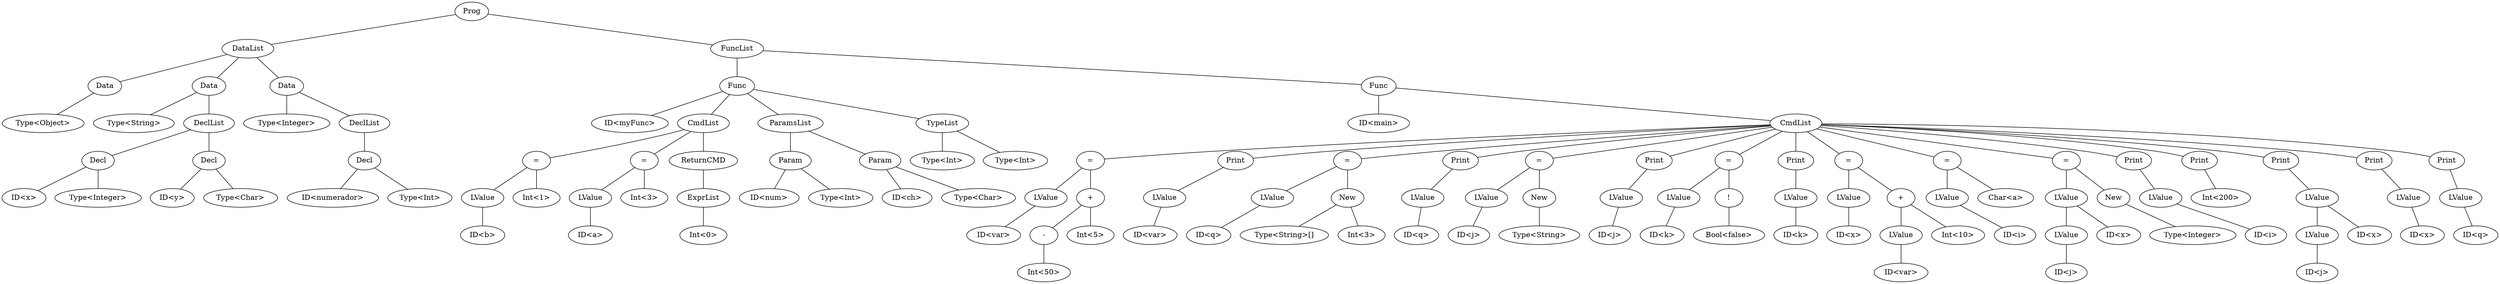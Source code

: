 graph program {
117 [label=Prog]
117--2
2 [label=DataList]
2--1
1 [label= "Data"]
1--0
0 [label="Type<Object>"]
2--12
12 [label= "Data"]
12--11
11 [label="Type<String>"]
12--7
7 [label=DeclList]
7--6
6 [label="Decl"]
6--5
5 [label="ID<x>"]
6--4
4 [label="Type<Integer>"]
7--10
10 [label="Decl"]
10--9
9 [label="ID<y>"]
10--8
8 [label="Type<Char>"]
2--18
18 [label= "Data"]
18--17
17 [label="Type<Integer>"]
18--16
16 [label=DeclList]
16--15
15 [label="Decl"]
15--14
14 [label="ID<numerador>"]
15--13
13 [label="Type<Int>"]
117--43
43 [label=FuncList]
43--42
42 [label="Func"]
42--41
41 [label="ID<myFunc>"]
42--33
33 [label=CmdList]
33--32
32 [label= "="]
32--30
30 [label="LValue"]
30--29
29 [label="ID<b>"]
32--31
31 [label="Int<1>"]
33--37
37 [label= "="]
37--35
35 [label="LValue"]
35--34
34 [label="ID<a>"]
37--36
36 [label="Int<3>"]
33--40
40 [label="ReturnCMD"]
40--39
39 [label=ExprList]
39--38
38 [label="Int<0>"]
42--22
22 [label="ParamsList"]
22--21
21 [label="Param"]
21--20
20 [label="ID<num>"]
21--19
19 [label="Type<Int>"]
22--25
25 [label="Param"]
25--24
24 [label="ID<ch>"]
25--23
23 [label="Type<Char>"]
42--27
27 [label="TypeList"]
27--26
26 [label="Type<Int>"]
27--28
28 [label="Type<Int>"]
43--116
116 [label="Func"]
116--115
115 [label="ID<main>"]
116--51
51 [label=CmdList]
51--50
50 [label= "="]
50--45
45 [label="LValue"]
45--44
44 [label="ID<var>"]
50--49
49 [label= "+"]
49--47
47 [label= "-"]
47--46
46 [label="Int<50>"]
49--48
48 [label="Int<5>"]
51--54
54 [label="Print"]
54--53
53 [label="LValue"]
53--52
52 [label="ID<var>"]
51--61
61 [label= "="]
61--56
56 [label="LValue"]
56--55
55 [label="ID<q>"]
61--60
60 [label= "New"]
60--58
58 [label="Type<String>[]"]
60--59
59 [label="Int<3>"]
51--64
64 [label="Print"]
64--63
63 [label="LValue"]
63--62
62 [label="ID<q>"]
51--69
69 [label= "="]
69--66
66 [label="LValue"]
66--65
65 [label="ID<j>"]
69--68
68 [label= "New"]
68--67
67 [label="Type<String>"]
51--72
72 [label="Print"]
72--71
71 [label="LValue"]
71--70
70 [label="ID<j>"]
51--77
77 [label= "="]
77--74
74 [label="LValue"]
74--73
73 [label="ID<k>"]
77--76
76 [label= "!"]
76--75
75 [label="Bool<false>"]
51--80
80 [label="Print"]
80--79
79 [label="LValue"]
79--78
78 [label="ID<k>"]
51--87
87 [label= "="]
87--82
82 [label="LValue"]
82--81
81 [label="ID<x>"]
87--86
86 [label= "+"]
86--84
84 [label="LValue"]
84--83
83 [label="ID<var>"]
86--85
85 [label="Int<10>"]
51--91
91 [label= "="]
91--89
89 [label="LValue"]
89--88
88 [label="ID<i>"]
91--90
90 [label="Char<a>"]
51--98
98 [label= "="]
98--95
95 [label="LValue"]
95--93
93 [label="LValue"]
93--92
92 [label="ID<j>"]
95--94
94 [label="ID<x>"]
98--97
97 [label= "New"]
97--96
96 [label="Type<Integer>"]
51--101
101 [label="Print"]
101--100
100 [label="LValue"]
100--99
99 [label="ID<i>"]
51--103
103 [label="Print"]
103--102
102 [label="Int<200>"]
51--108
108 [label="Print"]
108--107
107 [label="LValue"]
107--105
105 [label="LValue"]
105--104
104 [label="ID<j>"]
107--106
106 [label="ID<x>"]
51--111
111 [label="Print"]
111--110
110 [label="LValue"]
110--109
109 [label="ID<x>"]
51--114
114 [label="Print"]
114--113
113 [label="LValue"]
113--112
112 [label="ID<q>"]
}
